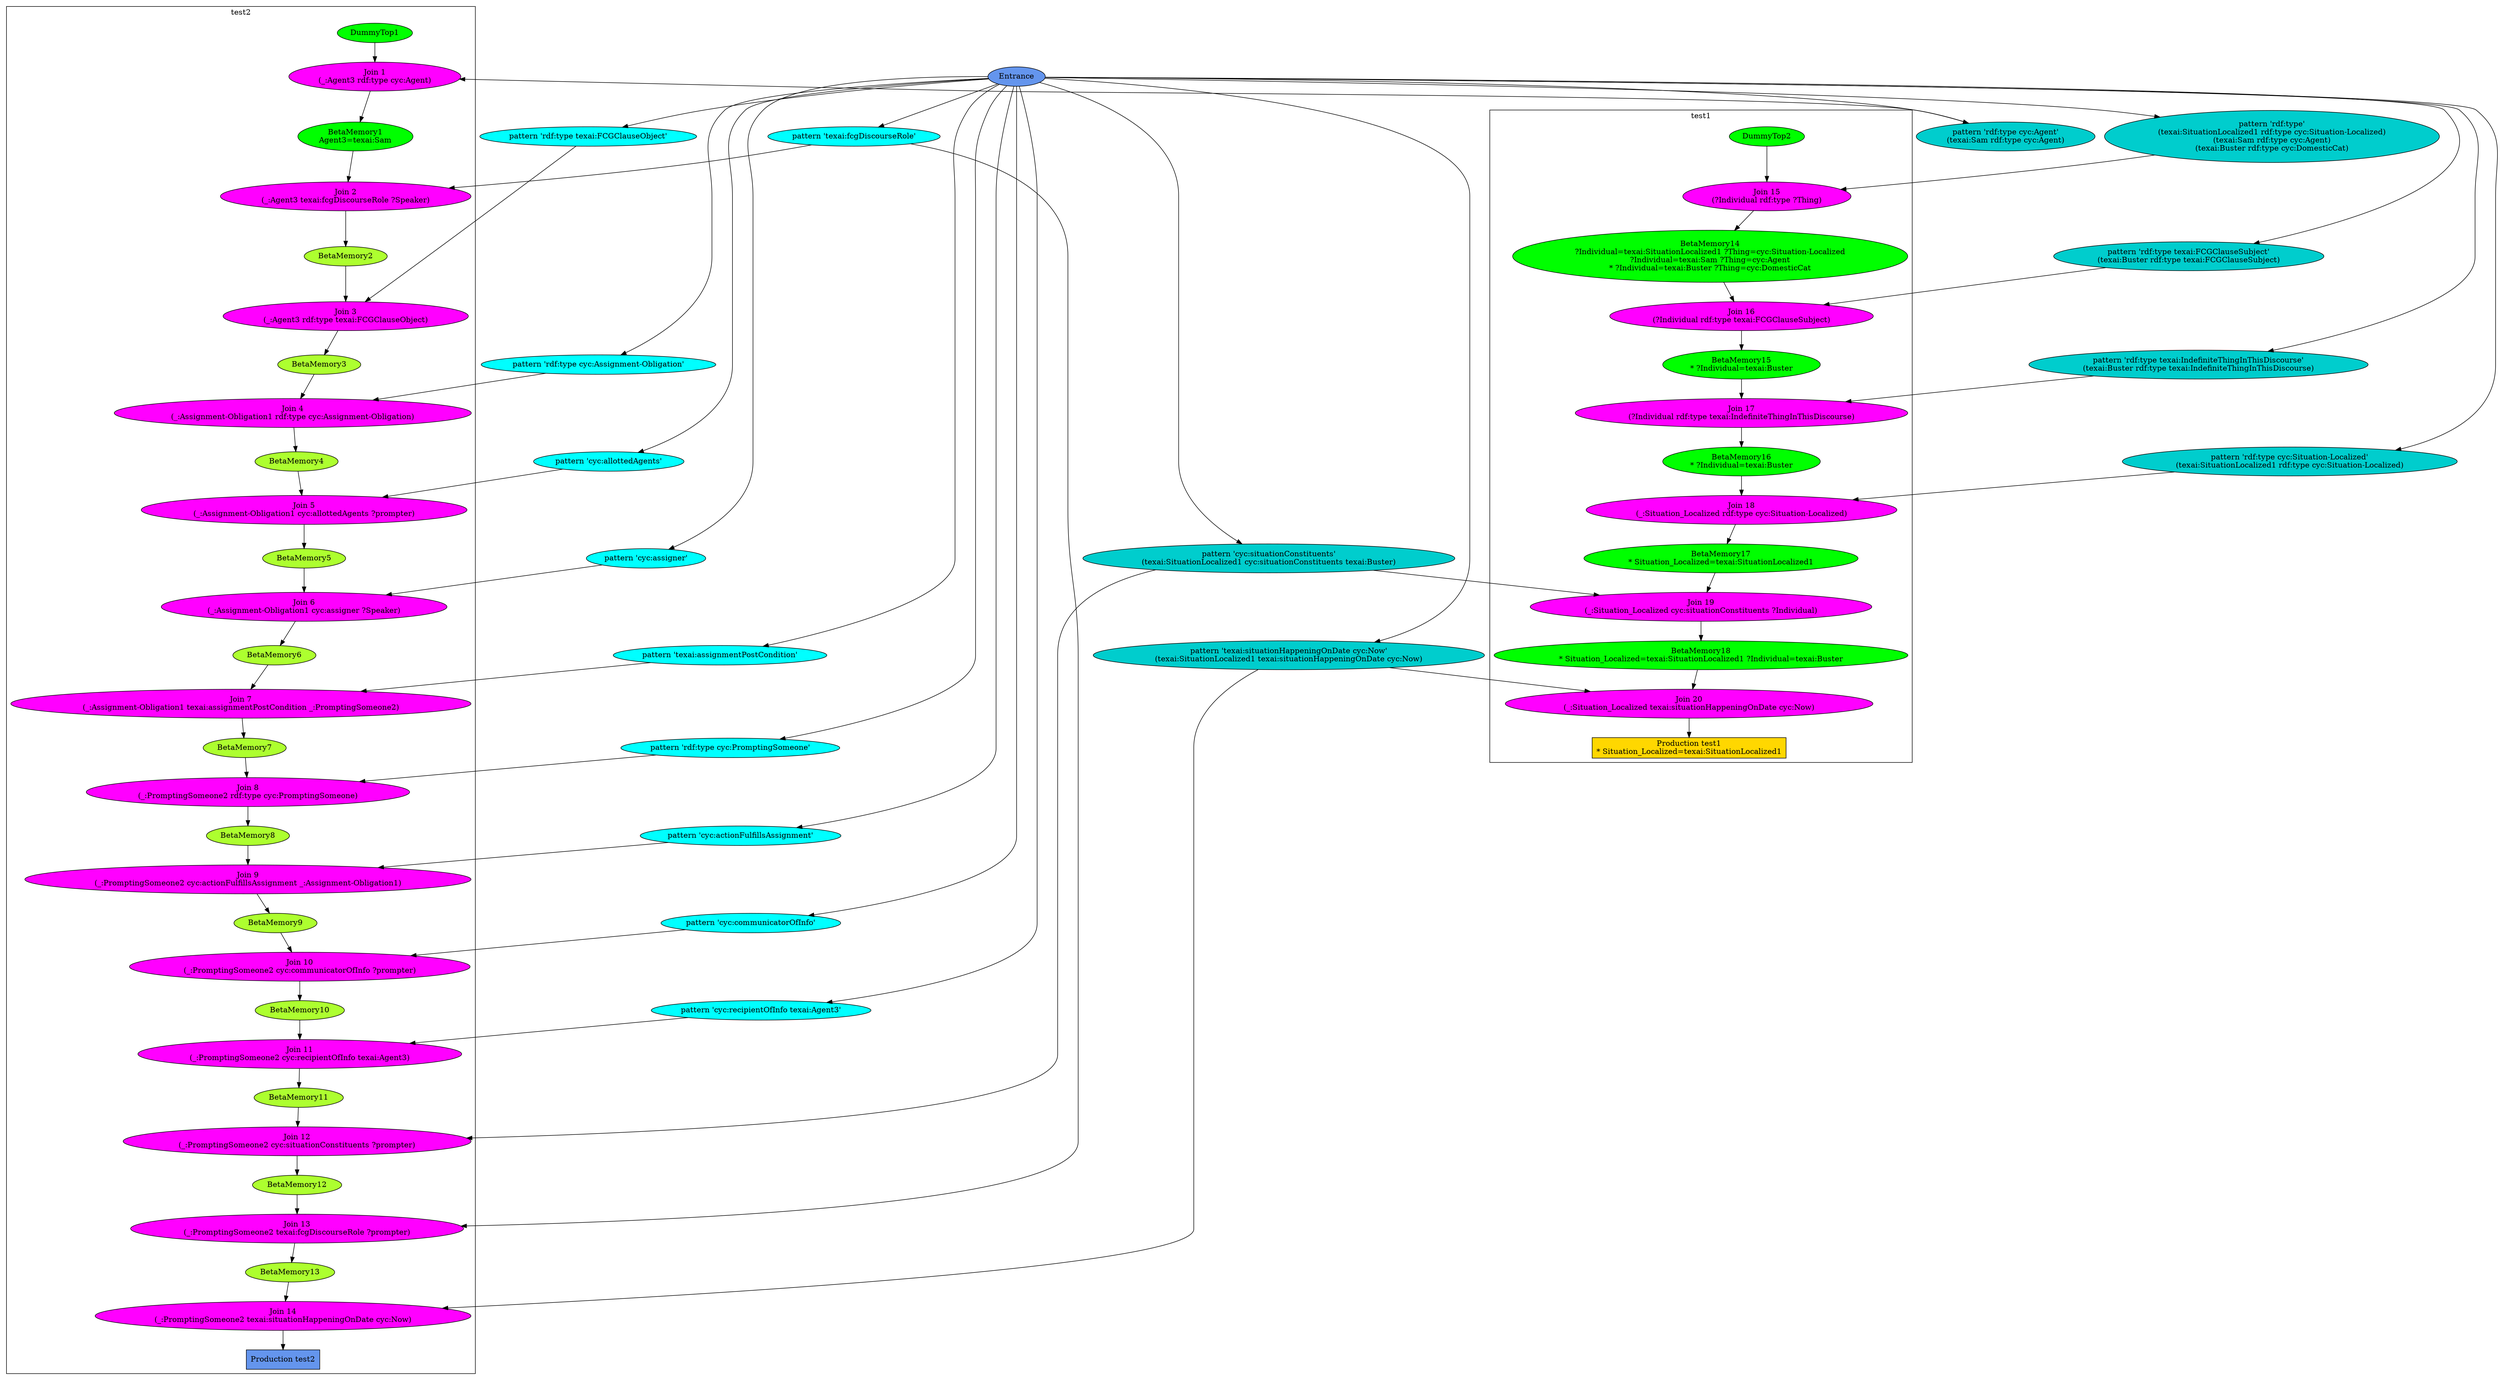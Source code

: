digraph "rete-graph3" {
  ratio = "auto" ;
  mincross = 2.0 ;
subgraph cluster_test2 {
  label = "test2"
  N1 [

    style = filled
    fillcolor = green
    label = "DummyTop1" ];
  N2 [

    style = filled
    fillcolor = magenta
    label = "Join 1\n(_:Agent3 rdf:type cyc:Agent)" ];
  N3 [

    style = filled
    fillcolor = green
    label = "BetaMemory1\nAgent3=texai:Sam" ];
  N4 [

    style = filled
    fillcolor = magenta
    label = "Join 2\n(_:Agent3 texai:fcgDiscourseRole ?Speaker)" ];
  N5 [

    style = filled
    fillcolor = greenyellow
    label = "BetaMemory2" ];
  N6 [

    style = filled
    fillcolor = magenta
    label = "Join 3\n(_:Agent3 rdf:type texai:FCGClauseObject)" ];
  N7 [

    style = filled
    fillcolor = greenyellow
    label = "BetaMemory3" ];
  N8 [

    style = filled
    fillcolor = magenta
    label = "Join 4\n(_:Assignment-Obligation1 rdf:type cyc:Assignment-Obligation)" ];
  N9 [

    style = filled
    fillcolor = greenyellow
    label = "BetaMemory4" ];
  N10 [

    style = filled
    fillcolor = magenta
    label = "Join 5\n(_:Assignment-Obligation1 cyc:allottedAgents ?prompter)" ];
  N11 [

    style = filled
    fillcolor = greenyellow
    label = "BetaMemory5" ];
  N12 [

    style = filled
    fillcolor = magenta
    label = "Join 6\n(_:Assignment-Obligation1 cyc:assigner ?Speaker)" ];
  N13 [

    style = filled
    fillcolor = greenyellow
    label = "BetaMemory6" ];
  N14 [

    style = filled
    fillcolor = magenta
    label = "Join 7\n(_:Assignment-Obligation1 texai:assignmentPostCondition _:PromptingSomeone2)" ];
  N15 [

    style = filled
    fillcolor = greenyellow
    label = "BetaMemory7" ];
  N16 [

    style = filled
    fillcolor = magenta
    label = "Join 8\n(_:PromptingSomeone2 rdf:type cyc:PromptingSomeone)" ];
  N17 [

    style = filled
    fillcolor = greenyellow
    label = "BetaMemory8" ];
  N18 [

    style = filled
    fillcolor = magenta
    label = "Join 9\n(_:PromptingSomeone2 cyc:actionFulfillsAssignment _:Assignment-Obligation1)" ];
  N19 [

    style = filled
    fillcolor = greenyellow
    label = "BetaMemory9" ];
  N20 [

    style = filled
    fillcolor = magenta
    label = "Join 10\n(_:PromptingSomeone2 cyc:communicatorOfInfo ?prompter)" ];
  N21 [

    style = filled
    fillcolor = greenyellow
    label = "BetaMemory10" ];
  N22 [

    style = filled
    fillcolor = magenta
    label = "Join 11\n(_:PromptingSomeone2 cyc:recipientOfInfo texai:Agent3)" ];
  N23 [

    style = filled
    fillcolor = greenyellow
    label = "BetaMemory11" ];
  N24 [

    style = filled
    fillcolor = magenta
    label = "Join 12\n(_:PromptingSomeone2 cyc:situationConstituents ?prompter)" ];
  N25 [

    style = filled
    fillcolor = greenyellow
    label = "BetaMemory12" ];
  N26 [

    style = filled
    fillcolor = magenta
    label = "Join 13\n(_:PromptingSomeone2 texai:fcgDiscourseRole ?prompter)" ];
  N27 [

    style = filled
    fillcolor = greenyellow
    label = "BetaMemory13" ];
  N28 [

    style = filled
    fillcolor = magenta
    label = "Join 14\n(_:PromptingSomeone2 texai:situationHappeningOnDate cyc:Now)" ];
  N29 [

    shape = box
    style = filled
    fillcolor = cornflowerblue
    label = "Production test2" ];
  N1 -> N2;
  N2 -> N3;
  N3 -> N4;
  N4 -> N5;
  N5 -> N6;
  N6 -> N7;
  N7 -> N8;
  N8 -> N9;
  N9 -> N10;
  N10 -> N11;
  N11 -> N12;
  N12 -> N13;
  N13 -> N14;
  N14 -> N15;
  N15 -> N16;
  N16 -> N17;
  N17 -> N18;
  N18 -> N19;
  N19 -> N20;
  N20 -> N21;
  N21 -> N22;
  N22 -> N23;
  N23 -> N24;
  N24 -> N25;
  N25 -> N26;
  N26 -> N27;
  N27 -> N28;
  N28 -> N29;
}
subgraph cluster_test1 {
  label = "test1"
  N30 [

    style = filled
    fillcolor = green
    label = "DummyTop2" ];
  N31 [

    style = filled
    fillcolor = magenta
    label = "Join 15\n(?Individual rdf:type ?Thing)" ];
  N32 [

    style = filled
    fillcolor = green
    label = "BetaMemory14\n?Individual=texai:SituationLocalized1 ?Thing=cyc:Situation-Localized\n?Individual=texai:Sam ?Thing=cyc:Agent\n* ?Individual=texai:Buster ?Thing=cyc:DomesticCat" ];
  N33 [

    style = filled
    fillcolor = magenta
    label = "Join 16\n(?Individual rdf:type texai:FCGClauseSubject)" ];
  N34 [

    style = filled
    fillcolor = green
    label = "BetaMemory15\n* ?Individual=texai:Buster" ];
  N35 [

    style = filled
    fillcolor = magenta
    label = "Join 17\n(?Individual rdf:type texai:IndefiniteThingInThisDiscourse)" ];
  N36 [

    style = filled
    fillcolor = green
    label = "BetaMemory16\n* ?Individual=texai:Buster" ];
  N37 [

    style = filled
    fillcolor = magenta
    label = "Join 18\n(_:Situation_Localized rdf:type cyc:Situation-Localized)" ];
  N38 [

    style = filled
    fillcolor = green
    label = "BetaMemory17\n* Situation_Localized=texai:SituationLocalized1" ];
  N39 [

    style = filled
    fillcolor = magenta
    label = "Join 19\n(_:Situation_Localized cyc:situationConstituents ?Individual)" ];
  N40 [

    style = filled
    fillcolor = green
    label = "BetaMemory18\n* Situation_Localized=texai:SituationLocalized1 ?Individual=texai:Buster" ];
  N41 [

    style = filled
    fillcolor = magenta
    label = "Join 20\n(_:Situation_Localized texai:situationHappeningOnDate cyc:Now)" ];
  N42 [

    shape = box
    style = filled
    fillcolor = gold
    label = "Production test1\n* Situation_Localized=texai:SituationLocalized1" ];
  N30 -> N31;
  N31 -> N32;
  N32 -> N33;
  N33 -> N34;
  N34 -> N35;
  N35 -> N36;
  N36 -> N37;
  N37 -> N38;
  N38 -> N39;
  N39 -> N40;
  N40 -> N41;
  N41 -> N42;
}
  N43 [
    style = filled
    fillcolor = cornflowerblue
    label = "Entrance" ];
  N44 [
    style = filled
    fillcolor = cyan
    label = "pattern 'cyc:actionFulfillsAssignment'" ];
  N43 -> N44;
  N44 -> N18;
  N45 [
    style = filled
    fillcolor = cyan
    label = "pattern 'cyc:allottedAgents'" ];
  N43 -> N45;
  N45 -> N10;
  N46 [
    style = filled
    fillcolor = cyan
    label = "pattern 'cyc:assigner'" ];
  N43 -> N46;
  N46 -> N12;
  N47 [
    style = filled
    fillcolor = cyan
    label = "pattern 'cyc:communicatorOfInfo'" ];
  N43 -> N47;
  N47 -> N20;
  N48 [
    style = filled
    fillcolor = cyan
    label = "pattern 'cyc:recipientOfInfo texai:Agent3'" ];
  N43 -> N48;
  N48 -> N22;
  N49 [
    style = filled
    fillcolor = cyan3
    label = "pattern 'cyc:situationConstituents'\n(texai:SituationLocalized1 cyc:situationConstituents texai:Buster)" ];
  N43 -> N49;
  N49 -> N24;
  N49 -> N39;
  N50 [
    style = filled
    fillcolor = cyan3
    label = "pattern 'rdf:type'\n(texai:SituationLocalized1 rdf:type cyc:Situation-Localized)\n(texai:Sam rdf:type cyc:Agent)\n(texai:Buster rdf:type cyc:DomesticCat)" ];
  N43 -> N50;
  N50 -> N31;
  N51 [
    style = filled
    fillcolor = cyan3
    label = "pattern 'rdf:type cyc:Agent'\n(texai:Sam rdf:type cyc:Agent)" ];
  N43 -> N51;
  N51 -> N2;
  N52 [
    style = filled
    fillcolor = cyan
    label = "pattern 'rdf:type cyc:Assignment-Obligation'" ];
  N43 -> N52;
  N52 -> N8;
  N53 [
    style = filled
    fillcolor = cyan
    label = "pattern 'rdf:type cyc:PromptingSomeone'" ];
  N43 -> N53;
  N53 -> N16;
  N54 [
    style = filled
    fillcolor = cyan3
    label = "pattern 'rdf:type cyc:Situation-Localized'\n(texai:SituationLocalized1 rdf:type cyc:Situation-Localized)" ];
  N43 -> N54;
  N54 -> N37;
  N55 [
    style = filled
    fillcolor = cyan
    label = "pattern 'rdf:type texai:FCGClauseObject'" ];
  N43 -> N55;
  N55 -> N6;
  N56 [
    style = filled
    fillcolor = cyan3
    label = "pattern 'rdf:type texai:FCGClauseSubject'\n(texai:Buster rdf:type texai:FCGClauseSubject)" ];
  N43 -> N56;
  N56 -> N33;
  N57 [
    style = filled
    fillcolor = cyan3
    label = "pattern 'rdf:type texai:IndefiniteThingInThisDiscourse'\n(texai:Buster rdf:type texai:IndefiniteThingInThisDiscourse)" ];
  N43 -> N57;
  N57 -> N35;
  N58 [
    style = filled
    fillcolor = cyan
    label = "pattern 'texai:assignmentPostCondition'" ];
  N43 -> N58;
  N58 -> N14;
  N59 [
    style = filled
    fillcolor = cyan
    label = "pattern 'texai:fcgDiscourseRole'" ];
  N43 -> N59;
  N59 -> N26;
  N59 -> N4;
  N60 [
    style = filled
    fillcolor = cyan3
    label = "pattern 'texai:situationHappeningOnDate cyc:Now'\n(texai:SituationLocalized1 texai:situationHappeningOnDate cyc:Now)" ];
  N43 -> N60;
  N60 -> N28;
  N60 -> N41;
}